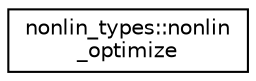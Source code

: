 digraph "Graphical Class Hierarchy"
{
  edge [fontname="Helvetica",fontsize="10",labelfontname="Helvetica",labelfontsize="10"];
  node [fontname="Helvetica",fontsize="10",shape=record];
  rankdir="LR";
  Node0 [label="nonlin_types::nonlin\l_optimize",height=0.2,width=0.4,color="black", fillcolor="white", style="filled",URL="$interfacenonlin__types_1_1nonlin__optimize.html",tooltip="Describes the interface of a routine for optimizing an equation of N variables. "];
}

